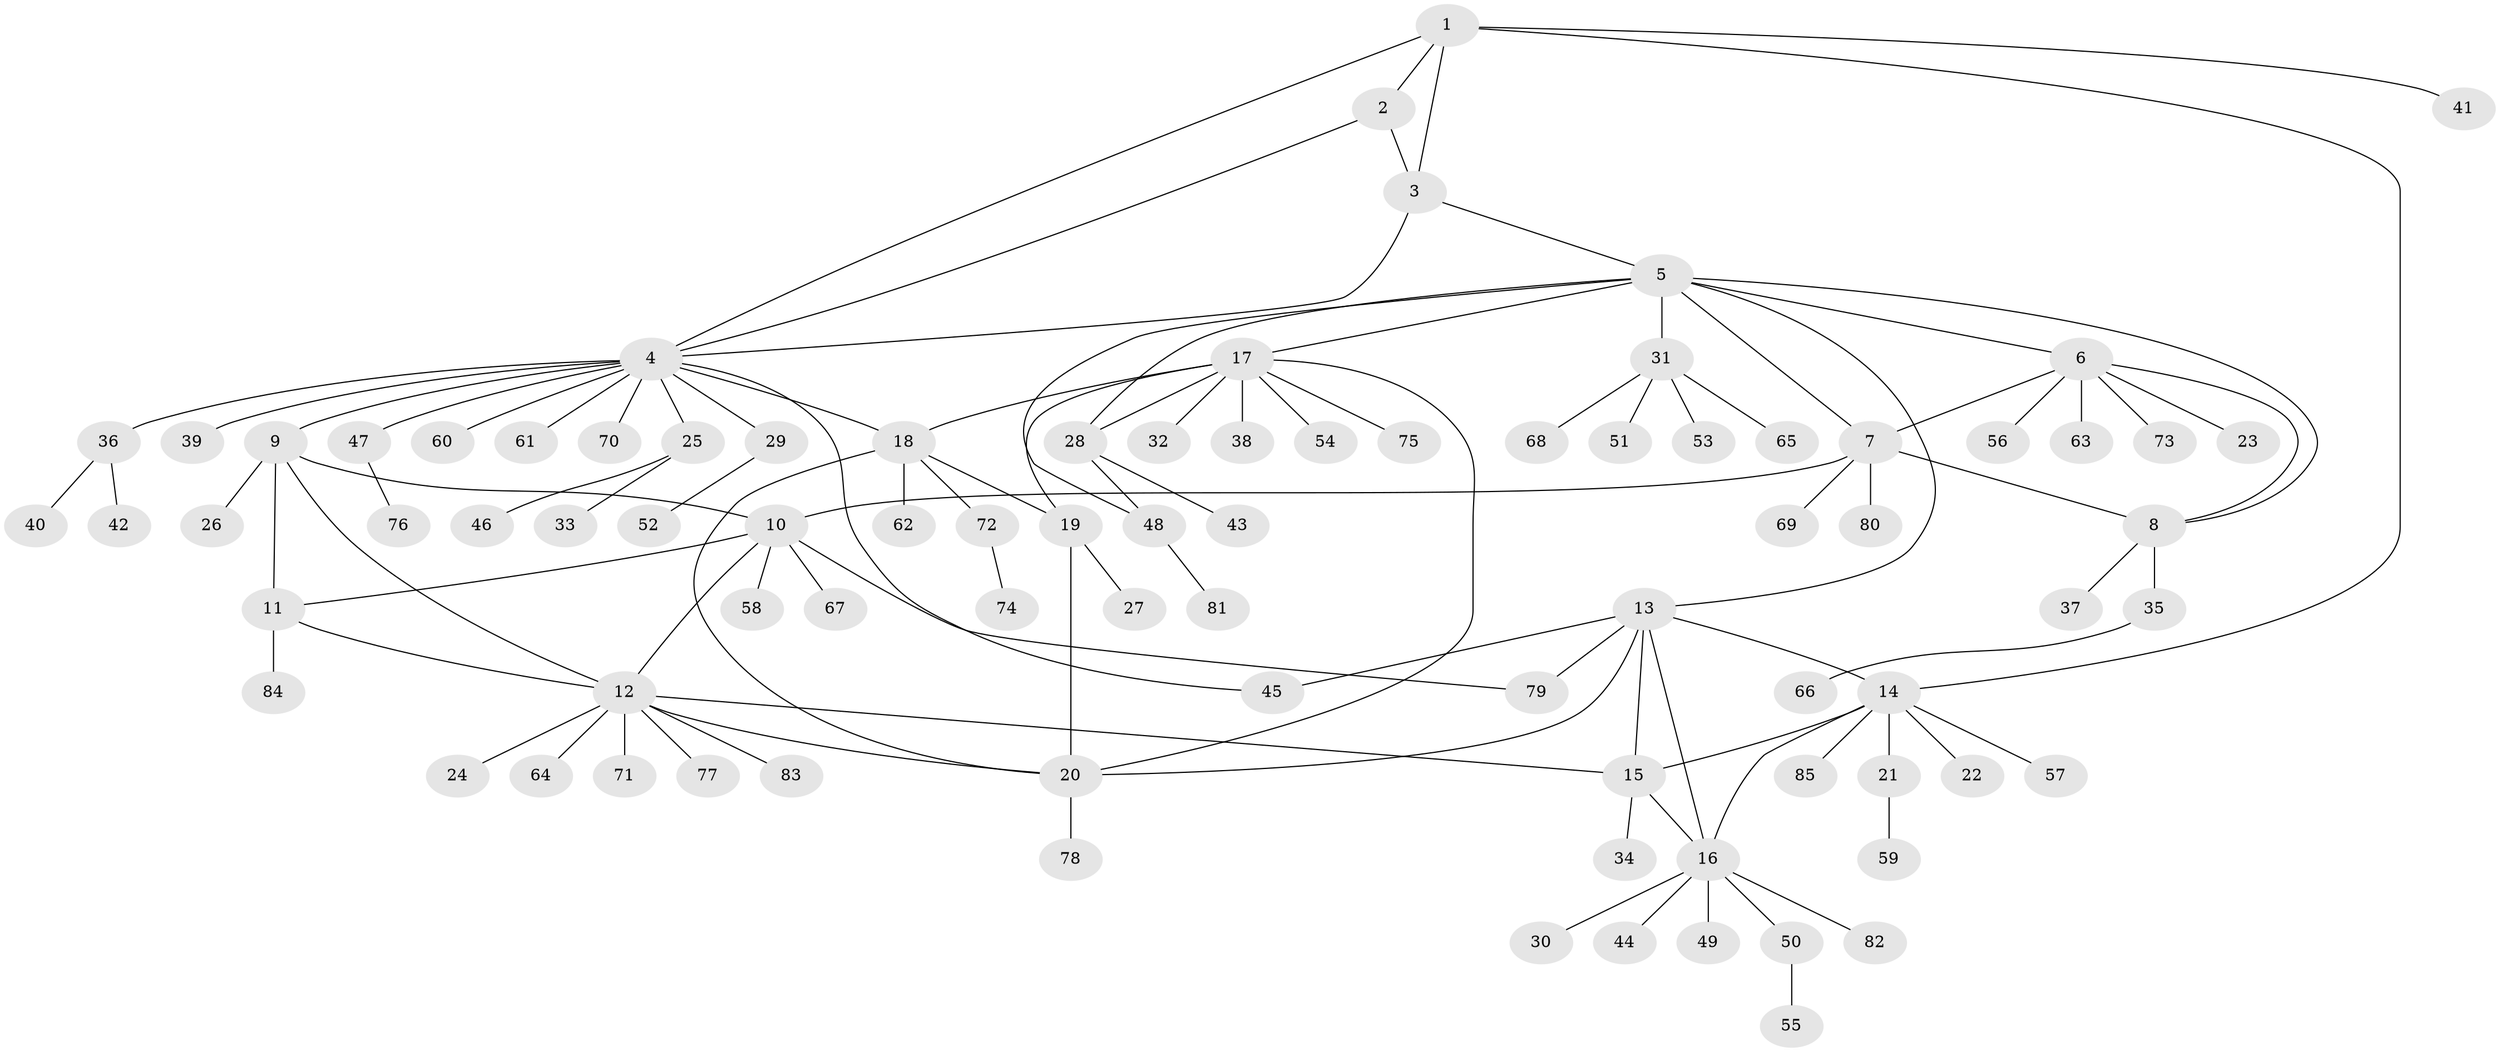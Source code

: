 // coarse degree distribution, {3: 0.06666666666666667, 12: 0.016666666666666666, 9: 0.016666666666666666, 6: 0.016666666666666666, 5: 0.05, 4: 0.05, 8: 0.05, 7: 0.05, 1: 0.6166666666666667, 2: 0.06666666666666667}
// Generated by graph-tools (version 1.1) at 2025/42/03/06/25 10:42:08]
// undirected, 85 vertices, 109 edges
graph export_dot {
graph [start="1"]
  node [color=gray90,style=filled];
  1;
  2;
  3;
  4;
  5;
  6;
  7;
  8;
  9;
  10;
  11;
  12;
  13;
  14;
  15;
  16;
  17;
  18;
  19;
  20;
  21;
  22;
  23;
  24;
  25;
  26;
  27;
  28;
  29;
  30;
  31;
  32;
  33;
  34;
  35;
  36;
  37;
  38;
  39;
  40;
  41;
  42;
  43;
  44;
  45;
  46;
  47;
  48;
  49;
  50;
  51;
  52;
  53;
  54;
  55;
  56;
  57;
  58;
  59;
  60;
  61;
  62;
  63;
  64;
  65;
  66;
  67;
  68;
  69;
  70;
  71;
  72;
  73;
  74;
  75;
  76;
  77;
  78;
  79;
  80;
  81;
  82;
  83;
  84;
  85;
  1 -- 2;
  1 -- 3;
  1 -- 4;
  1 -- 14;
  1 -- 41;
  2 -- 3;
  2 -- 4;
  3 -- 4;
  3 -- 5;
  4 -- 9;
  4 -- 18;
  4 -- 25;
  4 -- 29;
  4 -- 36;
  4 -- 39;
  4 -- 45;
  4 -- 47;
  4 -- 60;
  4 -- 61;
  4 -- 70;
  5 -- 6;
  5 -- 7;
  5 -- 8;
  5 -- 13;
  5 -- 17;
  5 -- 28;
  5 -- 31;
  5 -- 48;
  6 -- 7;
  6 -- 8;
  6 -- 23;
  6 -- 56;
  6 -- 63;
  6 -- 73;
  7 -- 8;
  7 -- 10;
  7 -- 69;
  7 -- 80;
  8 -- 35;
  8 -- 37;
  9 -- 10;
  9 -- 11;
  9 -- 12;
  9 -- 26;
  10 -- 11;
  10 -- 12;
  10 -- 58;
  10 -- 67;
  10 -- 79;
  11 -- 12;
  11 -- 84;
  12 -- 15;
  12 -- 20;
  12 -- 24;
  12 -- 64;
  12 -- 71;
  12 -- 77;
  12 -- 83;
  13 -- 14;
  13 -- 15;
  13 -- 16;
  13 -- 20;
  13 -- 45;
  13 -- 79;
  14 -- 15;
  14 -- 16;
  14 -- 21;
  14 -- 22;
  14 -- 57;
  14 -- 85;
  15 -- 16;
  15 -- 34;
  16 -- 30;
  16 -- 44;
  16 -- 49;
  16 -- 50;
  16 -- 82;
  17 -- 18;
  17 -- 19;
  17 -- 20;
  17 -- 28;
  17 -- 32;
  17 -- 38;
  17 -- 54;
  17 -- 75;
  18 -- 19;
  18 -- 20;
  18 -- 62;
  18 -- 72;
  19 -- 20;
  19 -- 27;
  20 -- 78;
  21 -- 59;
  25 -- 33;
  25 -- 46;
  28 -- 43;
  28 -- 48;
  29 -- 52;
  31 -- 51;
  31 -- 53;
  31 -- 65;
  31 -- 68;
  35 -- 66;
  36 -- 40;
  36 -- 42;
  47 -- 76;
  48 -- 81;
  50 -- 55;
  72 -- 74;
}
